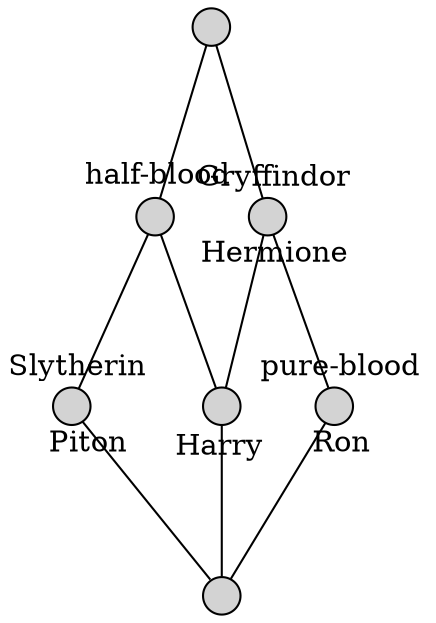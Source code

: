 // <Lattice object of 3 atoms 7 concepts 2 coatoms at 0x100c4fe50>
digraph Lattice {
	node [label="" shape=circle style=filled width=.25]
	edge [dir=none labeldistance=1.5 minlen=2]
	c0
	c1
	c1 -> c1 [color=transparent headlabel="Harry " labelangle=270]
	c1 -> c0
	c2
	c2 -> c2 [color=transparent headlabel="Ron " labelangle=270]
	c2 -> c2 [color=transparent labelangle=90 taillabel="pure-blood"]
	c2 -> c0
	c3
	c3 -> c3 [color=transparent headlabel=" Piton" labelangle=270]
	c3 -> c3 [color=transparent labelangle=90 taillabel=Slytherin]
	c3 -> c0
	c4
	c4 -> c4 [color=transparent labelangle=90 taillabel="half-blood"]
	c4 -> c1
	c4 -> c3
	c5
	c5 -> c5 [color=transparent headlabel="Hermione " labelangle=270]
	c5 -> c5 [color=transparent labelangle=90 taillabel=Gryffindor]
	c5 -> c1
	c5 -> c2
	c6
	c6 -> c4
	c6 -> c5
}

